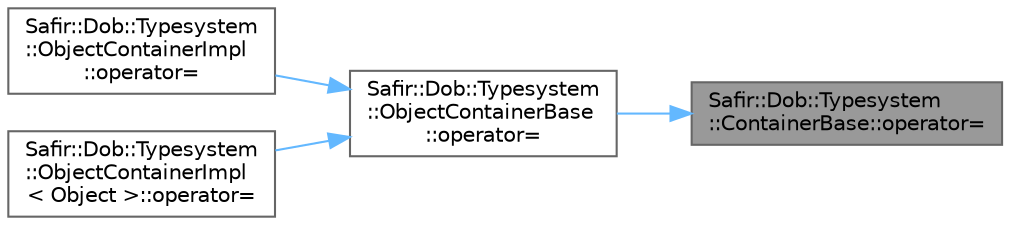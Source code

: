 digraph "Safir::Dob::Typesystem::ContainerBase::operator="
{
 // LATEX_PDF_SIZE
  bgcolor="transparent";
  edge [fontname=Helvetica,fontsize=10,labelfontname=Helvetica,labelfontsize=10];
  node [fontname=Helvetica,fontsize=10,shape=box,height=0.2,width=0.4];
  rankdir="RL";
  Node1 [label="Safir::Dob::Typesystem\l::ContainerBase::operator=",height=0.2,width=0.4,color="gray40", fillcolor="grey60", style="filled", fontcolor="black",tooltip="Copy assignment operator."];
  Node1 -> Node2 [dir="back",color="steelblue1",style="solid"];
  Node2 [label="Safir::Dob::Typesystem\l::ObjectContainerBase\l::operator=",height=0.2,width=0.4,color="grey40", fillcolor="white", style="filled",URL="$a01503.html#af81baea5284e6f89aa57b5472becb461",tooltip="Copy assignment operator."];
  Node2 -> Node3 [dir="back",color="steelblue1",style="solid"];
  Node3 [label="Safir::Dob::Typesystem\l::ObjectContainerImpl\l::operator=",height=0.2,width=0.4,color="grey40", fillcolor="white", style="filled",URL="$a01507.html#aa05a3e9e763dacdfd8ea28d8b07df49c",tooltip="Copy assignment operator."];
  Node2 -> Node4 [dir="back",color="steelblue1",style="solid"];
  Node4 [label="Safir::Dob::Typesystem\l::ObjectContainerImpl\l\< Object \>::operator=",height=0.2,width=0.4,color="grey40", fillcolor="white", style="filled",URL="$a01511.html#a1654c48a9ef1dd8afab0f4a371ca43cd",tooltip="Copy assignment operator."];
}
